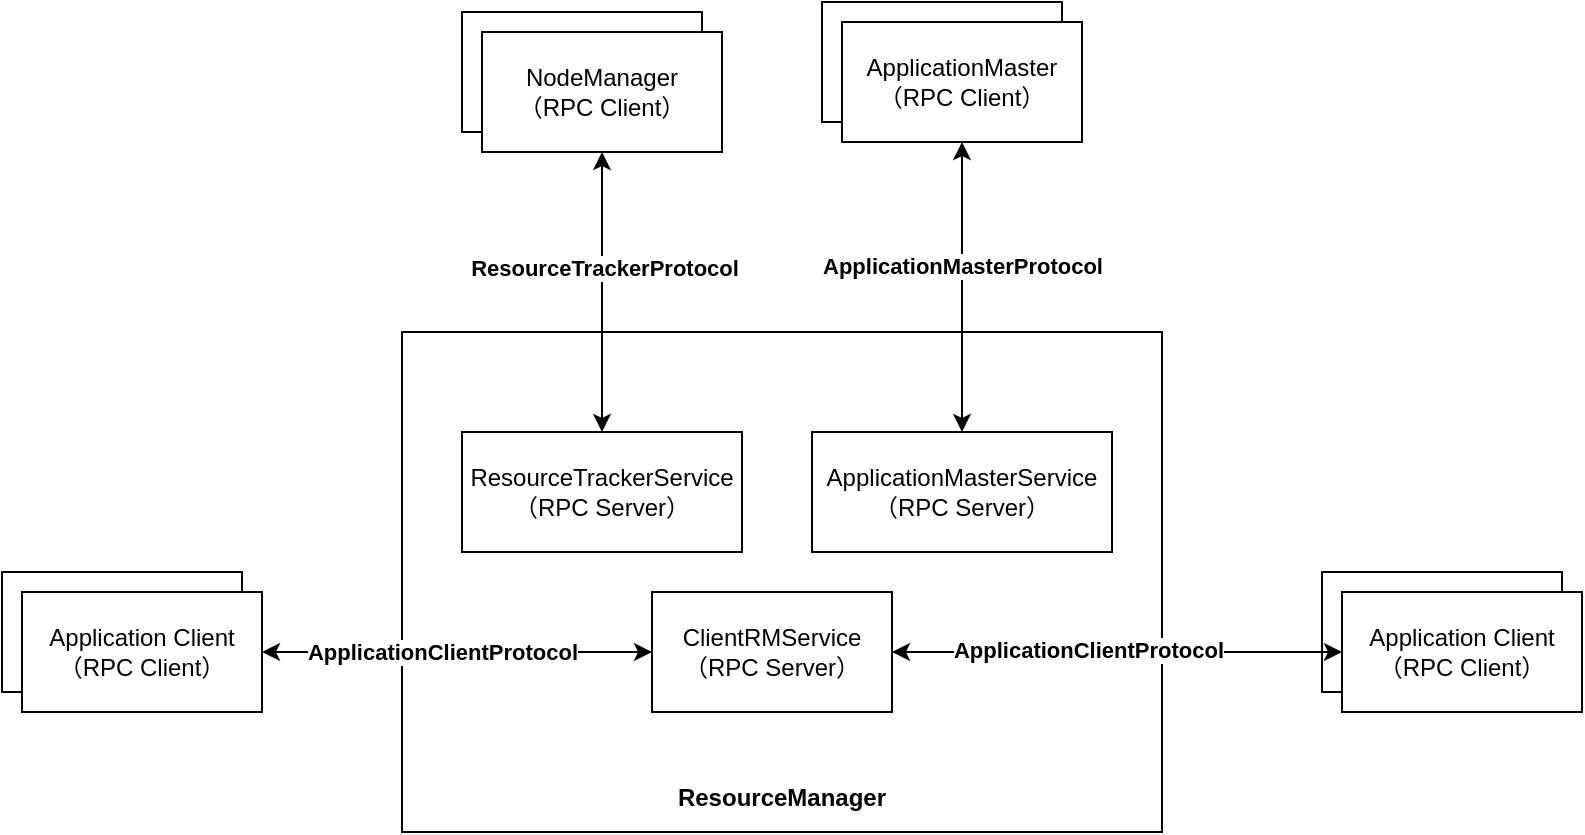 <mxfile version="13.8.6" type="github">
  <diagram id="vOAcs--zpyQ7f2eAl6vN" name="第 1 页">
    <mxGraphModel dx="1038" dy="548" grid="1" gridSize="10" guides="1" tooltips="1" connect="1" arrows="1" fold="1" page="1" pageScale="1" pageWidth="850" pageHeight="1100" math="0" shadow="0">
      <root>
        <mxCell id="0" />
        <mxCell id="1" parent="0" />
        <mxCell id="eh7jUYQlZPBpZxuqt2cB-1" value="&lt;b&gt;&lt;br&gt;&lt;br&gt;&lt;br&gt;&lt;br&gt;&lt;br&gt;&lt;br&gt;&lt;br&gt;&lt;br&gt;&lt;br&gt;&lt;br&gt;&lt;br&gt;&lt;br&gt;&lt;br&gt;&lt;br&gt;&lt;br&gt;ResourceManager&lt;/b&gt;" style="rounded=0;whiteSpace=wrap;html=1;" vertex="1" parent="1">
          <mxGeometry x="240" y="230" width="380" height="250" as="geometry" />
        </mxCell>
        <mxCell id="eh7jUYQlZPBpZxuqt2cB-2" value="ClientRMService&lt;br&gt;（RPC Server）" style="rounded=0;whiteSpace=wrap;html=1;" vertex="1" parent="1">
          <mxGeometry x="365" y="360" width="120" height="60" as="geometry" />
        </mxCell>
        <mxCell id="eh7jUYQlZPBpZxuqt2cB-3" value="ResourceTrackerService&lt;br&gt;（RPC Server）" style="rounded=0;whiteSpace=wrap;html=1;" vertex="1" parent="1">
          <mxGeometry x="270" y="280" width="140" height="60" as="geometry" />
        </mxCell>
        <mxCell id="eh7jUYQlZPBpZxuqt2cB-4" value="ApplicationMasterService&lt;br&gt;（RPC Server）" style="rounded=0;whiteSpace=wrap;html=1;" vertex="1" parent="1">
          <mxGeometry x="445" y="280" width="150" height="60" as="geometry" />
        </mxCell>
        <mxCell id="eh7jUYQlZPBpZxuqt2cB-6" value="" style="rounded=0;whiteSpace=wrap;html=1;" vertex="1" parent="1">
          <mxGeometry x="40" y="350" width="120" height="60" as="geometry" />
        </mxCell>
        <mxCell id="eh7jUYQlZPBpZxuqt2cB-7" style="edgeStyle=orthogonalEdgeStyle;rounded=0;orthogonalLoop=1;jettySize=auto;html=1;entryX=0;entryY=0.5;entryDx=0;entryDy=0;startArrow=classic;startFill=1;" edge="1" parent="1" source="eh7jUYQlZPBpZxuqt2cB-5" target="eh7jUYQlZPBpZxuqt2cB-2">
          <mxGeometry relative="1" as="geometry" />
        </mxCell>
        <mxCell id="eh7jUYQlZPBpZxuqt2cB-8" value="ApplicationClientProtocol" style="edgeLabel;html=1;align=center;verticalAlign=middle;resizable=0;points=[];fontStyle=1" vertex="1" connectable="0" parent="eh7jUYQlZPBpZxuqt2cB-7">
          <mxGeometry x="-0.417" y="2" relative="1" as="geometry">
            <mxPoint x="33" y="2" as="offset" />
          </mxGeometry>
        </mxCell>
        <mxCell id="eh7jUYQlZPBpZxuqt2cB-5" value="Application Client&lt;br&gt;（RPC Client）" style="rounded=0;whiteSpace=wrap;html=1;" vertex="1" parent="1">
          <mxGeometry x="50" y="360" width="120" height="60" as="geometry" />
        </mxCell>
        <mxCell id="eh7jUYQlZPBpZxuqt2cB-9" value="" style="rounded=0;whiteSpace=wrap;html=1;" vertex="1" parent="1">
          <mxGeometry x="700" y="350" width="120" height="60" as="geometry" />
        </mxCell>
        <mxCell id="eh7jUYQlZPBpZxuqt2cB-11" style="edgeStyle=orthogonalEdgeStyle;rounded=0;orthogonalLoop=1;jettySize=auto;html=1;entryX=1;entryY=0.5;entryDx=0;entryDy=0;startArrow=classic;startFill=1;" edge="1" parent="1" source="eh7jUYQlZPBpZxuqt2cB-10" target="eh7jUYQlZPBpZxuqt2cB-2">
          <mxGeometry relative="1" as="geometry" />
        </mxCell>
        <mxCell id="eh7jUYQlZPBpZxuqt2cB-12" value="&lt;span style=&quot;font-weight: 700&quot;&gt;ApplicationClientProtocol&lt;/span&gt;" style="edgeLabel;html=1;align=center;verticalAlign=middle;resizable=0;points=[];" vertex="1" connectable="0" parent="eh7jUYQlZPBpZxuqt2cB-11">
          <mxGeometry x="0.131" y="-1" relative="1" as="geometry">
            <mxPoint as="offset" />
          </mxGeometry>
        </mxCell>
        <mxCell id="eh7jUYQlZPBpZxuqt2cB-10" value="Application Client&lt;br&gt;（RPC Client）" style="rounded=0;whiteSpace=wrap;html=1;" vertex="1" parent="1">
          <mxGeometry x="710" y="360" width="120" height="60" as="geometry" />
        </mxCell>
        <mxCell id="eh7jUYQlZPBpZxuqt2cB-13" value="" style="rounded=0;whiteSpace=wrap;html=1;" vertex="1" parent="1">
          <mxGeometry x="270" y="70" width="120" height="60" as="geometry" />
        </mxCell>
        <mxCell id="eh7jUYQlZPBpZxuqt2cB-15" style="edgeStyle=orthogonalEdgeStyle;rounded=0;orthogonalLoop=1;jettySize=auto;html=1;entryX=0.5;entryY=0;entryDx=0;entryDy=0;startArrow=classic;startFill=1;" edge="1" parent="1" source="eh7jUYQlZPBpZxuqt2cB-14" target="eh7jUYQlZPBpZxuqt2cB-3">
          <mxGeometry relative="1" as="geometry" />
        </mxCell>
        <mxCell id="eh7jUYQlZPBpZxuqt2cB-16" value="ResourceTrackerProtocol" style="edgeLabel;html=1;align=center;verticalAlign=middle;resizable=0;points=[];fontStyle=1" vertex="1" connectable="0" parent="eh7jUYQlZPBpZxuqt2cB-15">
          <mxGeometry x="-0.171" y="1" relative="1" as="geometry">
            <mxPoint as="offset" />
          </mxGeometry>
        </mxCell>
        <mxCell id="eh7jUYQlZPBpZxuqt2cB-14" value="NodeManager&lt;br&gt;（RPC Client）" style="rounded=0;whiteSpace=wrap;html=1;" vertex="1" parent="1">
          <mxGeometry x="280" y="80" width="120" height="60" as="geometry" />
        </mxCell>
        <mxCell id="eh7jUYQlZPBpZxuqt2cB-17" value="" style="rounded=0;whiteSpace=wrap;html=1;" vertex="1" parent="1">
          <mxGeometry x="450" y="65" width="120" height="60" as="geometry" />
        </mxCell>
        <mxCell id="eh7jUYQlZPBpZxuqt2cB-19" style="edgeStyle=orthogonalEdgeStyle;rounded=0;orthogonalLoop=1;jettySize=auto;html=1;startArrow=classic;startFill=1;" edge="1" parent="1" source="eh7jUYQlZPBpZxuqt2cB-18" target="eh7jUYQlZPBpZxuqt2cB-4">
          <mxGeometry relative="1" as="geometry" />
        </mxCell>
        <mxCell id="eh7jUYQlZPBpZxuqt2cB-20" value="ApplicationMasterProtocol" style="edgeLabel;html=1;align=center;verticalAlign=middle;resizable=0;points=[];fontStyle=1" vertex="1" connectable="0" parent="eh7jUYQlZPBpZxuqt2cB-19">
          <mxGeometry x="-0.145" relative="1" as="geometry">
            <mxPoint as="offset" />
          </mxGeometry>
        </mxCell>
        <mxCell id="eh7jUYQlZPBpZxuqt2cB-18" value="ApplicationMaster&lt;br&gt;（RPC Client）" style="rounded=0;whiteSpace=wrap;html=1;" vertex="1" parent="1">
          <mxGeometry x="460" y="75" width="120" height="60" as="geometry" />
        </mxCell>
      </root>
    </mxGraphModel>
  </diagram>
</mxfile>

